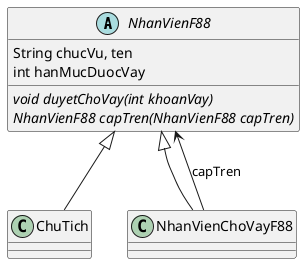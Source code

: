 @startuml
'https://plantuml.com/class-diagram

abstract NhanVienF88{
    String chucVu, ten
    int hanMucDuocVay
    {abstract}void duyetChoVay(int khoanVay)
    {abstract}NhanVienF88 capTren(NhanVienF88 capTren)
}

class ChuTich{}

class NhanVienChoVayF88{}

NhanVienF88 <|-- NhanVienChoVayF88
NhanVienF88 <|-- ChuTich
NhanVienF88 <-- NhanVienChoVayF88 : capTren

@enduml